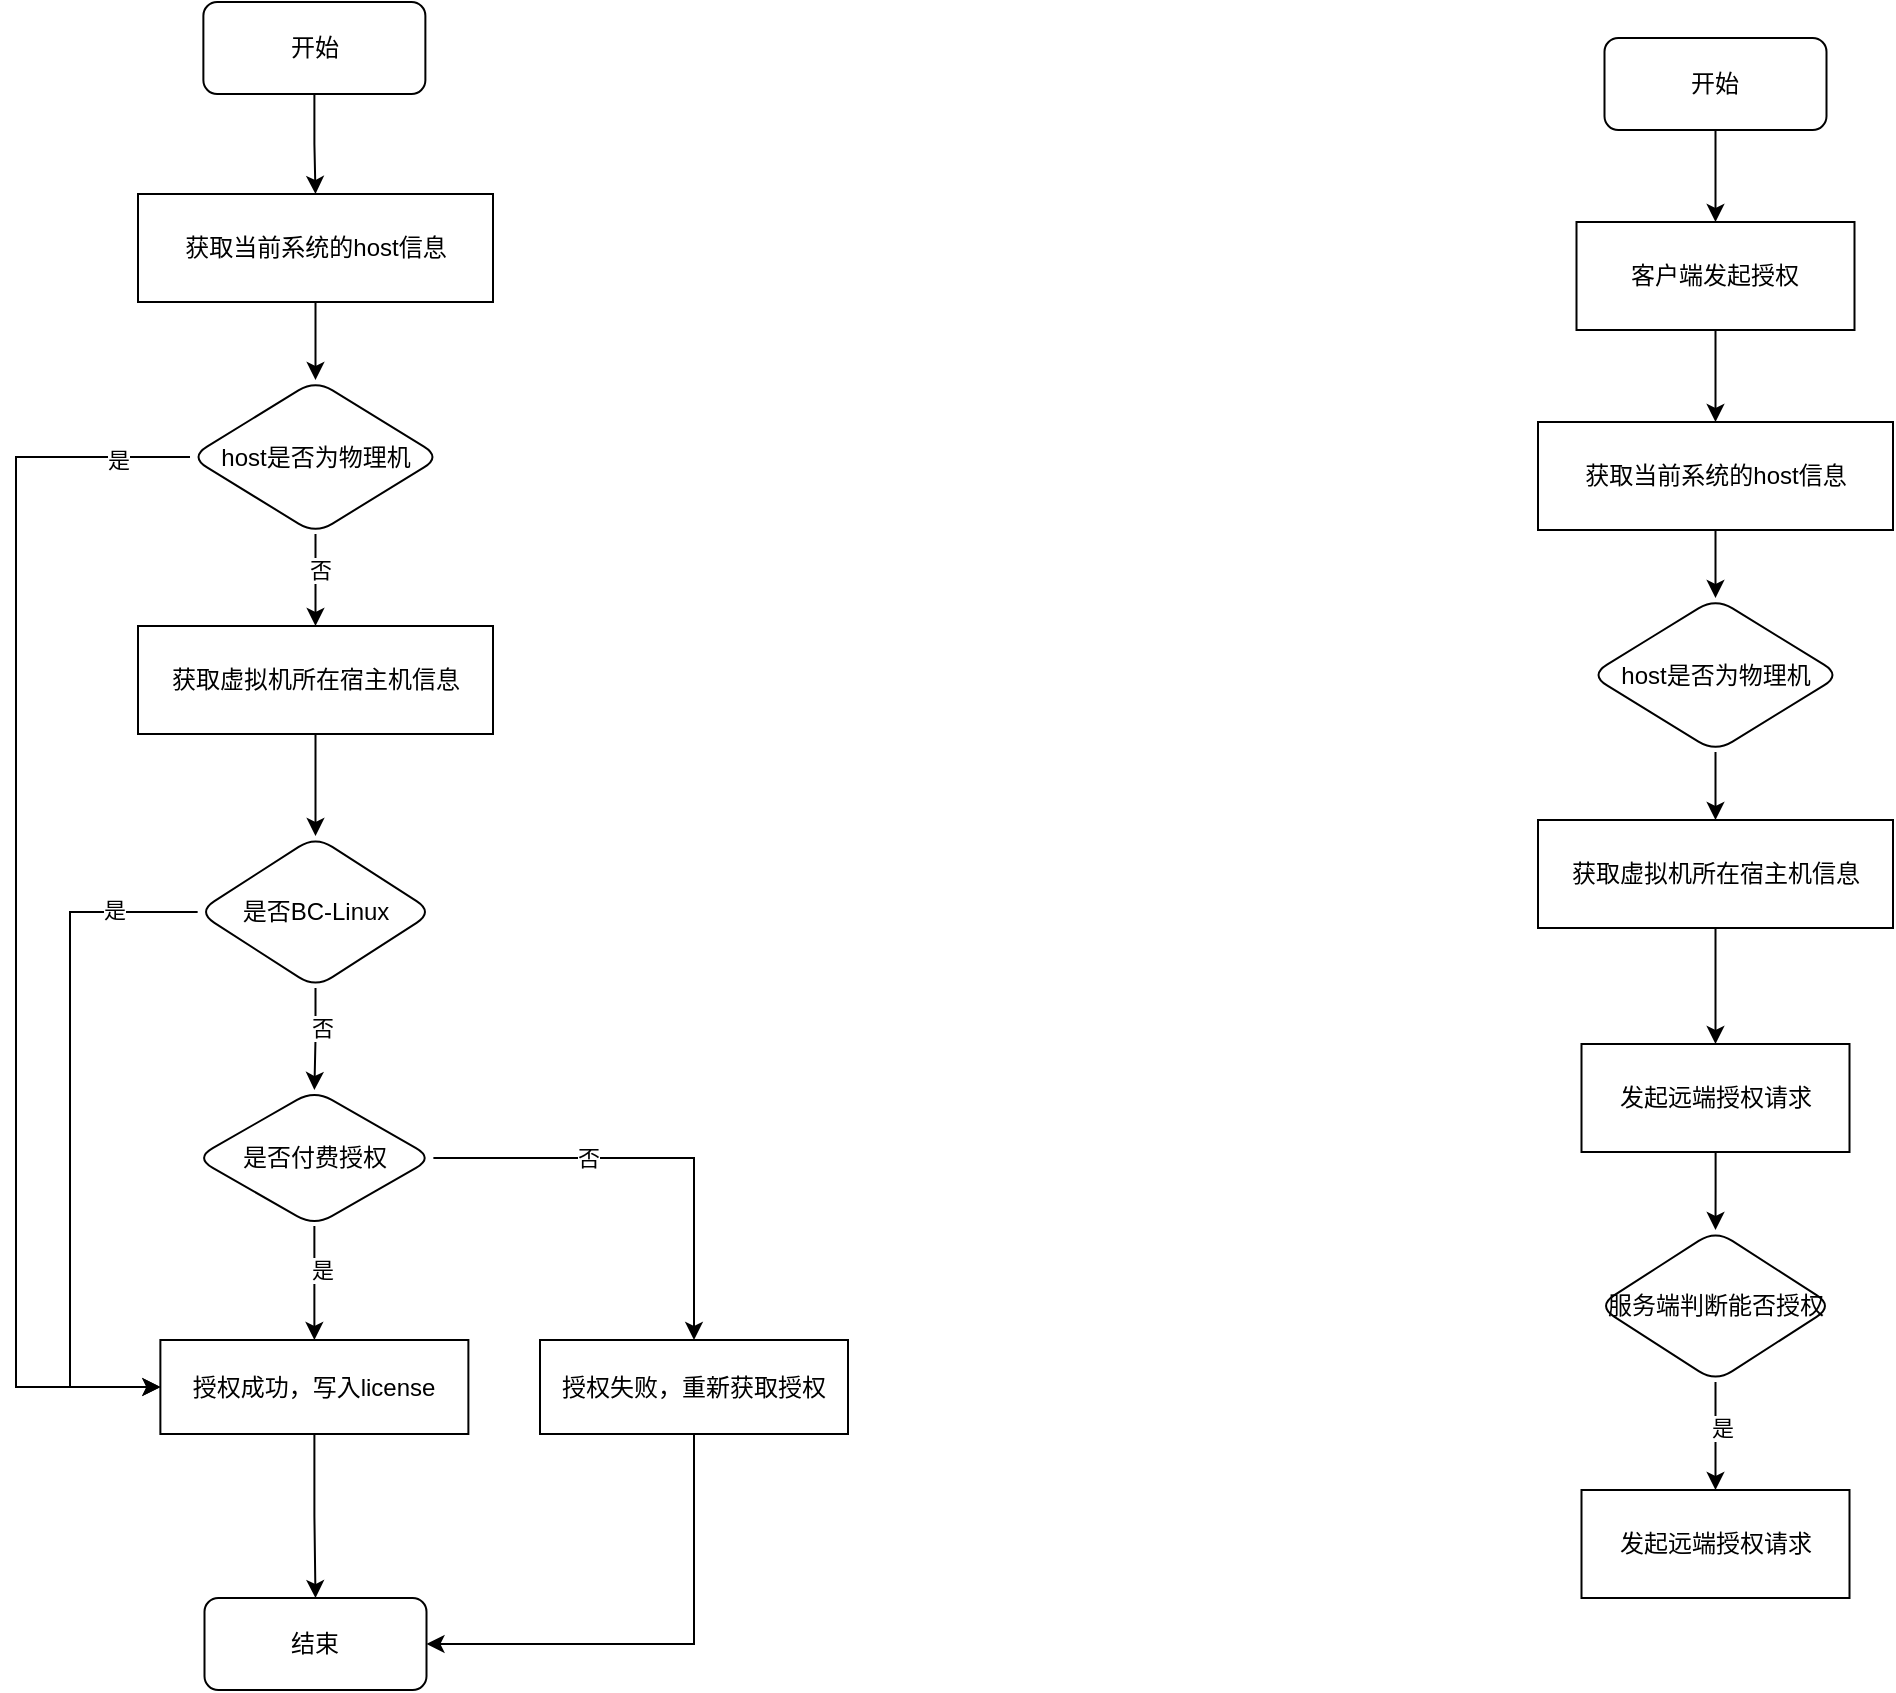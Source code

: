 <mxfile version="28.0.7">
  <diagram id="C5RBs43oDa-KdzZeNtuy" name="Page-1">
    <mxGraphModel dx="1426" dy="838" grid="0" gridSize="10" guides="1" tooltips="1" connect="1" arrows="1" fold="1" page="1" pageScale="1" pageWidth="1920" pageHeight="1200" math="0" shadow="0">
      <root>
        <mxCell id="WIyWlLk6GJQsqaUBKTNV-0" />
        <mxCell id="WIyWlLk6GJQsqaUBKTNV-1" parent="WIyWlLk6GJQsqaUBKTNV-0" />
        <mxCell id="03fVBdrub_5vWcexrPSB-41" value="" style="edgeStyle=orthogonalEdgeStyle;rounded=0;orthogonalLoop=1;jettySize=auto;html=1;entryX=0.5;entryY=0;entryDx=0;entryDy=0;" parent="WIyWlLk6GJQsqaUBKTNV-1" source="03fVBdrub_5vWcexrPSB-33" target="03fVBdrub_5vWcexrPSB-42" edge="1">
          <mxGeometry relative="1" as="geometry">
            <mxPoint x="279.75" y="237" as="targetPoint" />
          </mxGeometry>
        </mxCell>
        <mxCell id="03fVBdrub_5vWcexrPSB-33" value="开始" style="rounded=1;whiteSpace=wrap;html=1;movable=1;resizable=1;rotatable=1;deletable=1;editable=1;locked=0;connectable=1;" parent="WIyWlLk6GJQsqaUBKTNV-1" vertex="1">
          <mxGeometry x="223.69" y="136" width="111" height="46" as="geometry" />
        </mxCell>
        <mxCell id="03fVBdrub_5vWcexrPSB-44" value="" style="edgeStyle=orthogonalEdgeStyle;rounded=0;orthogonalLoop=1;jettySize=auto;html=1;entryX=0.5;entryY=0;entryDx=0;entryDy=0;" parent="WIyWlLk6GJQsqaUBKTNV-1" source="03fVBdrub_5vWcexrPSB-42" target="03fVBdrub_5vWcexrPSB-45" edge="1">
          <mxGeometry relative="1" as="geometry">
            <mxPoint x="279.75" y="303" as="targetPoint" />
          </mxGeometry>
        </mxCell>
        <mxCell id="03fVBdrub_5vWcexrPSB-42" value="获取当前系统的host信息" style="rounded=0;whiteSpace=wrap;html=1;" parent="WIyWlLk6GJQsqaUBKTNV-1" vertex="1">
          <mxGeometry x="191" y="232" width="177.5" height="54" as="geometry" />
        </mxCell>
        <mxCell id="03fVBdrub_5vWcexrPSB-82" style="edgeStyle=orthogonalEdgeStyle;rounded=0;orthogonalLoop=1;jettySize=auto;html=1;" parent="WIyWlLk6GJQsqaUBKTNV-1" source="03fVBdrub_5vWcexrPSB-45" target="03fVBdrub_5vWcexrPSB-68" edge="1">
          <mxGeometry relative="1" as="geometry" />
        </mxCell>
        <mxCell id="03fVBdrub_5vWcexrPSB-102" value="否" style="edgeLabel;html=1;align=center;verticalAlign=middle;resizable=0;points=[];" parent="03fVBdrub_5vWcexrPSB-82" vertex="1" connectable="0">
          <mxGeometry x="-0.217" y="2" relative="1" as="geometry">
            <mxPoint as="offset" />
          </mxGeometry>
        </mxCell>
        <mxCell id="03fVBdrub_5vWcexrPSB-120" style="edgeStyle=orthogonalEdgeStyle;rounded=0;orthogonalLoop=1;jettySize=auto;html=1;entryX=0;entryY=0.5;entryDx=0;entryDy=0;" parent="WIyWlLk6GJQsqaUBKTNV-1" source="03fVBdrub_5vWcexrPSB-45" target="03fVBdrub_5vWcexrPSB-56" edge="1">
          <mxGeometry relative="1" as="geometry">
            <Array as="points">
              <mxPoint x="130" y="364" />
              <mxPoint x="130" y="829" />
            </Array>
          </mxGeometry>
        </mxCell>
        <mxCell id="03fVBdrub_5vWcexrPSB-121" value="是" style="edgeLabel;html=1;align=center;verticalAlign=middle;resizable=0;points=[];" parent="03fVBdrub_5vWcexrPSB-120" vertex="1" connectable="0">
          <mxGeometry x="-0.885" y="1" relative="1" as="geometry">
            <mxPoint as="offset" />
          </mxGeometry>
        </mxCell>
        <mxCell id="03fVBdrub_5vWcexrPSB-45" value="host是否为物理机" style="rhombus;whiteSpace=wrap;html=1;rounded=1;movable=1;resizable=1;rotatable=1;deletable=1;editable=1;locked=0;connectable=1;" parent="WIyWlLk6GJQsqaUBKTNV-1" vertex="1">
          <mxGeometry x="217" y="325" width="125.5" height="77" as="geometry" />
        </mxCell>
        <mxCell id="03fVBdrub_5vWcexrPSB-125" style="edgeStyle=orthogonalEdgeStyle;rounded=0;orthogonalLoop=1;jettySize=auto;html=1;entryX=0.5;entryY=0;entryDx=0;entryDy=0;" parent="WIyWlLk6GJQsqaUBKTNV-1" source="03fVBdrub_5vWcexrPSB-56" target="03fVBdrub_5vWcexrPSB-58" edge="1">
          <mxGeometry relative="1" as="geometry" />
        </mxCell>
        <mxCell id="03fVBdrub_5vWcexrPSB-56" value="授权成功，写入license" style="rounded=0;whiteSpace=wrap;html=1;" parent="WIyWlLk6GJQsqaUBKTNV-1" vertex="1">
          <mxGeometry x="202.19" y="805" width="154" height="47" as="geometry" />
        </mxCell>
        <mxCell id="03fVBdrub_5vWcexrPSB-58" value="结束" style="rounded=1;whiteSpace=wrap;html=1;movable=1;resizable=1;rotatable=1;deletable=1;editable=1;locked=0;connectable=1;" parent="WIyWlLk6GJQsqaUBKTNV-1" vertex="1">
          <mxGeometry x="224.25" y="934" width="111" height="46" as="geometry" />
        </mxCell>
        <mxCell id="03fVBdrub_5vWcexrPSB-73" style="edgeStyle=orthogonalEdgeStyle;rounded=0;orthogonalLoop=1;jettySize=auto;html=1;entryX=0.5;entryY=0;entryDx=0;entryDy=0;" parent="WIyWlLk6GJQsqaUBKTNV-1" source="03fVBdrub_5vWcexrPSB-68" target="03fVBdrub_5vWcexrPSB-70" edge="1">
          <mxGeometry relative="1" as="geometry" />
        </mxCell>
        <mxCell id="03fVBdrub_5vWcexrPSB-68" value="获取虚拟机所在宿主机信息" style="rounded=0;whiteSpace=wrap;html=1;" parent="WIyWlLk6GJQsqaUBKTNV-1" vertex="1">
          <mxGeometry x="191" y="448" width="177.5" height="54" as="geometry" />
        </mxCell>
        <mxCell id="03fVBdrub_5vWcexrPSB-115" style="edgeStyle=orthogonalEdgeStyle;rounded=0;orthogonalLoop=1;jettySize=auto;html=1;entryX=0.5;entryY=0;entryDx=0;entryDy=0;" parent="WIyWlLk6GJQsqaUBKTNV-1" source="03fVBdrub_5vWcexrPSB-70" target="03fVBdrub_5vWcexrPSB-90" edge="1">
          <mxGeometry relative="1" as="geometry" />
        </mxCell>
        <mxCell id="03fVBdrub_5vWcexrPSB-116" value="否" style="edgeLabel;html=1;align=center;verticalAlign=middle;resizable=0;points=[];" parent="03fVBdrub_5vWcexrPSB-115" vertex="1" connectable="0">
          <mxGeometry x="-0.224" y="3" relative="1" as="geometry">
            <mxPoint as="offset" />
          </mxGeometry>
        </mxCell>
        <mxCell id="03fVBdrub_5vWcexrPSB-119" style="edgeStyle=orthogonalEdgeStyle;rounded=0;orthogonalLoop=1;jettySize=auto;html=1;entryX=0;entryY=0.5;entryDx=0;entryDy=0;" parent="WIyWlLk6GJQsqaUBKTNV-1" source="03fVBdrub_5vWcexrPSB-70" target="03fVBdrub_5vWcexrPSB-56" edge="1">
          <mxGeometry relative="1" as="geometry">
            <Array as="points">
              <mxPoint x="157" y="591" />
              <mxPoint x="157" y="829" />
            </Array>
          </mxGeometry>
        </mxCell>
        <mxCell id="03fVBdrub_5vWcexrPSB-122" value="是" style="edgeLabel;html=1;align=center;verticalAlign=middle;resizable=0;points=[];" parent="03fVBdrub_5vWcexrPSB-119" vertex="1" connectable="0">
          <mxGeometry x="-0.759" y="-1" relative="1" as="geometry">
            <mxPoint as="offset" />
          </mxGeometry>
        </mxCell>
        <mxCell id="03fVBdrub_5vWcexrPSB-70" value="是否BC-Linux" style="rhombus;whiteSpace=wrap;html=1;rounded=1;movable=1;resizable=1;rotatable=1;deletable=1;editable=1;locked=0;connectable=1;" parent="WIyWlLk6GJQsqaUBKTNV-1" vertex="1">
          <mxGeometry x="220.82" y="553" width="117.87" height="76" as="geometry" />
        </mxCell>
        <mxCell id="03fVBdrub_5vWcexrPSB-117" style="edgeStyle=orthogonalEdgeStyle;rounded=0;orthogonalLoop=1;jettySize=auto;html=1;entryX=0.5;entryY=0;entryDx=0;entryDy=0;" parent="WIyWlLk6GJQsqaUBKTNV-1" source="03fVBdrub_5vWcexrPSB-90" target="03fVBdrub_5vWcexrPSB-56" edge="1">
          <mxGeometry relative="1" as="geometry">
            <mxPoint x="279.195" y="791" as="targetPoint" />
          </mxGeometry>
        </mxCell>
        <mxCell id="03fVBdrub_5vWcexrPSB-118" value="是" style="edgeLabel;html=1;align=center;verticalAlign=middle;resizable=0;points=[];" parent="03fVBdrub_5vWcexrPSB-117" vertex="1" connectable="0">
          <mxGeometry x="-0.228" y="4" relative="1" as="geometry">
            <mxPoint as="offset" />
          </mxGeometry>
        </mxCell>
        <mxCell id="03fVBdrub_5vWcexrPSB-123" style="edgeStyle=orthogonalEdgeStyle;rounded=0;orthogonalLoop=1;jettySize=auto;html=1;" parent="WIyWlLk6GJQsqaUBKTNV-1" source="03fVBdrub_5vWcexrPSB-90" target="03fVBdrub_5vWcexrPSB-100" edge="1">
          <mxGeometry relative="1" as="geometry" />
        </mxCell>
        <mxCell id="03fVBdrub_5vWcexrPSB-124" value="否" style="edgeLabel;html=1;align=center;verticalAlign=middle;resizable=0;points=[];" parent="03fVBdrub_5vWcexrPSB-123" vertex="1" connectable="0">
          <mxGeometry x="-0.3" relative="1" as="geometry">
            <mxPoint as="offset" />
          </mxGeometry>
        </mxCell>
        <mxCell id="03fVBdrub_5vWcexrPSB-90" value="是否付费授权" style="rhombus;whiteSpace=wrap;html=1;rounded=1;movable=1;resizable=1;rotatable=1;deletable=1;editable=1;locked=0;connectable=1;" parent="WIyWlLk6GJQsqaUBKTNV-1" vertex="1">
          <mxGeometry x="219.7" y="680" width="118.99" height="68" as="geometry" />
        </mxCell>
        <mxCell id="03fVBdrub_5vWcexrPSB-126" style="edgeStyle=orthogonalEdgeStyle;rounded=0;orthogonalLoop=1;jettySize=auto;html=1;entryX=1;entryY=0.5;entryDx=0;entryDy=0;exitX=0.5;exitY=1;exitDx=0;exitDy=0;" parent="WIyWlLk6GJQsqaUBKTNV-1" source="03fVBdrub_5vWcexrPSB-100" target="03fVBdrub_5vWcexrPSB-58" edge="1">
          <mxGeometry relative="1" as="geometry">
            <Array as="points">
              <mxPoint x="469" y="957" />
            </Array>
          </mxGeometry>
        </mxCell>
        <mxCell id="03fVBdrub_5vWcexrPSB-100" value="授权失败，重新获取授权" style="rounded=0;whiteSpace=wrap;html=1;" parent="WIyWlLk6GJQsqaUBKTNV-1" vertex="1">
          <mxGeometry x="392" y="805" width="154" height="47" as="geometry" />
        </mxCell>
        <mxCell id="03fVBdrub_5vWcexrPSB-130" style="edgeStyle=orthogonalEdgeStyle;rounded=0;orthogonalLoop=1;jettySize=auto;html=1;entryX=0.5;entryY=0;entryDx=0;entryDy=0;" parent="WIyWlLk6GJQsqaUBKTNV-1" source="03fVBdrub_5vWcexrPSB-127" target="03fVBdrub_5vWcexrPSB-128" edge="1">
          <mxGeometry relative="1" as="geometry" />
        </mxCell>
        <mxCell id="03fVBdrub_5vWcexrPSB-127" value="开始" style="rounded=1;whiteSpace=wrap;html=1;movable=1;resizable=1;rotatable=1;deletable=1;editable=1;locked=0;connectable=1;" parent="WIyWlLk6GJQsqaUBKTNV-1" vertex="1">
          <mxGeometry x="924.25" y="154" width="111" height="46" as="geometry" />
        </mxCell>
        <mxCell id="03fVBdrub_5vWcexrPSB-131" style="edgeStyle=orthogonalEdgeStyle;rounded=0;orthogonalLoop=1;jettySize=auto;html=1;entryX=0.5;entryY=0;entryDx=0;entryDy=0;" parent="WIyWlLk6GJQsqaUBKTNV-1" source="03fVBdrub_5vWcexrPSB-128" target="03fVBdrub_5vWcexrPSB-129" edge="1">
          <mxGeometry relative="1" as="geometry" />
        </mxCell>
        <mxCell id="03fVBdrub_5vWcexrPSB-128" value="客户端发起授权" style="rounded=0;whiteSpace=wrap;html=1;" parent="WIyWlLk6GJQsqaUBKTNV-1" vertex="1">
          <mxGeometry x="910.25" y="246" width="139" height="54" as="geometry" />
        </mxCell>
        <mxCell id="PbAtpB4LS6FMfQmwPUyH-2" style="edgeStyle=orthogonalEdgeStyle;rounded=0;orthogonalLoop=1;jettySize=auto;html=1;entryX=0.5;entryY=0;entryDx=0;entryDy=0;" edge="1" parent="WIyWlLk6GJQsqaUBKTNV-1" source="03fVBdrub_5vWcexrPSB-129" target="PbAtpB4LS6FMfQmwPUyH-0">
          <mxGeometry relative="1" as="geometry" />
        </mxCell>
        <mxCell id="03fVBdrub_5vWcexrPSB-129" value="获取当前系统的host信息" style="rounded=0;whiteSpace=wrap;html=1;" parent="WIyWlLk6GJQsqaUBKTNV-1" vertex="1">
          <mxGeometry x="891" y="346" width="177.5" height="54" as="geometry" />
        </mxCell>
        <mxCell id="PbAtpB4LS6FMfQmwPUyH-4" style="edgeStyle=orthogonalEdgeStyle;rounded=0;orthogonalLoop=1;jettySize=auto;html=1;entryX=0.5;entryY=0;entryDx=0;entryDy=0;" edge="1" parent="WIyWlLk6GJQsqaUBKTNV-1" source="PbAtpB4LS6FMfQmwPUyH-0" target="PbAtpB4LS6FMfQmwPUyH-3">
          <mxGeometry relative="1" as="geometry" />
        </mxCell>
        <mxCell id="PbAtpB4LS6FMfQmwPUyH-0" value="host是否为物理机" style="rhombus;whiteSpace=wrap;html=1;rounded=1;movable=1;resizable=1;rotatable=1;deletable=1;editable=1;locked=0;connectable=1;" vertex="1" parent="WIyWlLk6GJQsqaUBKTNV-1">
          <mxGeometry x="917" y="434" width="125.5" height="77" as="geometry" />
        </mxCell>
        <mxCell id="PbAtpB4LS6FMfQmwPUyH-6" style="edgeStyle=orthogonalEdgeStyle;rounded=0;orthogonalLoop=1;jettySize=auto;html=1;entryX=0.5;entryY=0;entryDx=0;entryDy=0;" edge="1" parent="WIyWlLk6GJQsqaUBKTNV-1" source="PbAtpB4LS6FMfQmwPUyH-3" target="PbAtpB4LS6FMfQmwPUyH-5">
          <mxGeometry relative="1" as="geometry" />
        </mxCell>
        <mxCell id="PbAtpB4LS6FMfQmwPUyH-3" value="获取虚拟机所在宿主机信息" style="rounded=0;whiteSpace=wrap;html=1;" vertex="1" parent="WIyWlLk6GJQsqaUBKTNV-1">
          <mxGeometry x="891" y="545" width="177.5" height="54" as="geometry" />
        </mxCell>
        <mxCell id="PbAtpB4LS6FMfQmwPUyH-10" style="edgeStyle=orthogonalEdgeStyle;rounded=0;orthogonalLoop=1;jettySize=auto;html=1;entryX=0.5;entryY=0;entryDx=0;entryDy=0;" edge="1" parent="WIyWlLk6GJQsqaUBKTNV-1" source="PbAtpB4LS6FMfQmwPUyH-5" target="PbAtpB4LS6FMfQmwPUyH-9">
          <mxGeometry relative="1" as="geometry" />
        </mxCell>
        <mxCell id="PbAtpB4LS6FMfQmwPUyH-5" value="发起远端授权请求" style="rounded=0;whiteSpace=wrap;html=1;" vertex="1" parent="WIyWlLk6GJQsqaUBKTNV-1">
          <mxGeometry x="912.75" y="657" width="134" height="54" as="geometry" />
        </mxCell>
        <mxCell id="PbAtpB4LS6FMfQmwPUyH-8" value="发起远端授权请求" style="rounded=0;whiteSpace=wrap;html=1;" vertex="1" parent="WIyWlLk6GJQsqaUBKTNV-1">
          <mxGeometry x="912.75" y="880" width="134" height="54" as="geometry" />
        </mxCell>
        <mxCell id="PbAtpB4LS6FMfQmwPUyH-11" style="edgeStyle=orthogonalEdgeStyle;rounded=0;orthogonalLoop=1;jettySize=auto;html=1;entryX=0.5;entryY=0;entryDx=0;entryDy=0;" edge="1" parent="WIyWlLk6GJQsqaUBKTNV-1" source="PbAtpB4LS6FMfQmwPUyH-9" target="PbAtpB4LS6FMfQmwPUyH-8">
          <mxGeometry relative="1" as="geometry">
            <mxPoint x="979.755" y="883" as="targetPoint" />
          </mxGeometry>
        </mxCell>
        <mxCell id="PbAtpB4LS6FMfQmwPUyH-12" value="是" style="edgeLabel;html=1;align=center;verticalAlign=middle;resizable=0;points=[];" vertex="1" connectable="0" parent="PbAtpB4LS6FMfQmwPUyH-11">
          <mxGeometry x="-0.147" y="3" relative="1" as="geometry">
            <mxPoint as="offset" />
          </mxGeometry>
        </mxCell>
        <mxCell id="PbAtpB4LS6FMfQmwPUyH-9" value="服务端判断能否授权" style="rhombus;whiteSpace=wrap;html=1;rounded=1;movable=1;resizable=1;rotatable=1;deletable=1;editable=1;locked=0;connectable=1;" vertex="1" parent="WIyWlLk6GJQsqaUBKTNV-1">
          <mxGeometry x="920.82" y="750" width="117.87" height="76" as="geometry" />
        </mxCell>
      </root>
    </mxGraphModel>
  </diagram>
</mxfile>
